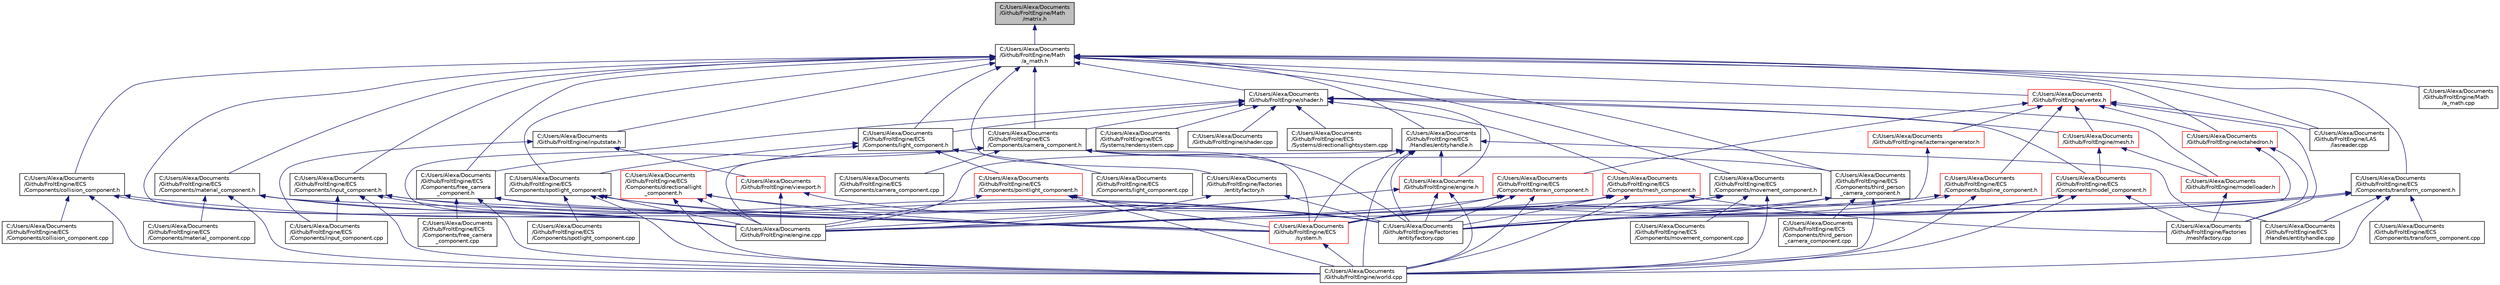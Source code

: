 digraph "C:/Users/Alexa/Documents/Github/FroltEngine/Math/matrix.h"
{
  edge [fontname="Helvetica",fontsize="10",labelfontname="Helvetica",labelfontsize="10"];
  node [fontname="Helvetica",fontsize="10",shape=record];
  Node14 [label="C:/Users/Alexa/Documents\l/Github/FroltEngine/Math\l/matrix.h",height=0.2,width=0.4,color="black", fillcolor="grey75", style="filled", fontcolor="black"];
  Node14 -> Node15 [dir="back",color="midnightblue",fontsize="10",style="solid",fontname="Helvetica"];
  Node15 [label="C:/Users/Alexa/Documents\l/Github/FroltEngine/Math\l/a_math.h",height=0.2,width=0.4,color="black", fillcolor="white", style="filled",URL="$a__math_8h.html"];
  Node15 -> Node16 [dir="back",color="midnightblue",fontsize="10",style="solid",fontname="Helvetica"];
  Node16 [label="C:/Users/Alexa/Documents\l/Github/FroltEngine/ECS\l/Components/camera_component.h",height=0.2,width=0.4,color="black", fillcolor="white", style="filled",URL="$camera__component_8h.html"];
  Node16 -> Node17 [dir="back",color="midnightblue",fontsize="10",style="solid",fontname="Helvetica"];
  Node17 [label="C:/Users/Alexa/Documents\l/Github/FroltEngine/ECS\l/Components/camera_component.cpp",height=0.2,width=0.4,color="black", fillcolor="white", style="filled",URL="$camera__component_8cpp.html"];
  Node16 -> Node18 [dir="back",color="midnightblue",fontsize="10",style="solid",fontname="Helvetica"];
  Node18 [label="C:/Users/Alexa/Documents\l/Github/FroltEngine/ECS\l/Components/free_camera\l_component.h",height=0.2,width=0.4,color="black", fillcolor="white", style="filled",URL="$free__camera__component_8h.html"];
  Node18 -> Node19 [dir="back",color="midnightblue",fontsize="10",style="solid",fontname="Helvetica"];
  Node19 [label="C:/Users/Alexa/Documents\l/Github/FroltEngine/ECS\l/Components/free_camera\l_component.cpp",height=0.2,width=0.4,color="black", fillcolor="white", style="filled",URL="$free__camera__component_8cpp.html"];
  Node18 -> Node20 [dir="back",color="midnightblue",fontsize="10",style="solid",fontname="Helvetica"];
  Node20 [label="C:/Users/Alexa/Documents\l/Github/FroltEngine/ECS\l/system.h",height=0.2,width=0.4,color="red", fillcolor="white", style="filled",URL="$system_8h.html"];
  Node20 -> Node24 [dir="back",color="midnightblue",fontsize="10",style="solid",fontname="Helvetica"];
  Node24 [label="C:/Users/Alexa/Documents\l/Github/FroltEngine/world.cpp",height=0.2,width=0.4,color="black", fillcolor="white", style="filled",URL="$world_8cpp.html"];
  Node18 -> Node49 [dir="back",color="midnightblue",fontsize="10",style="solid",fontname="Helvetica"];
  Node49 [label="C:/Users/Alexa/Documents\l/Github/FroltEngine/Factories\l/entityfactory.cpp",height=0.2,width=0.4,color="black", fillcolor="white", style="filled",URL="$entityfactory_8cpp.html"];
  Node18 -> Node24 [dir="back",color="midnightblue",fontsize="10",style="solid",fontname="Helvetica"];
  Node16 -> Node50 [dir="back",color="midnightblue",fontsize="10",style="solid",fontname="Helvetica"];
  Node50 [label="C:/Users/Alexa/Documents\l/Github/FroltEngine/ECS\l/Components/third_person\l_camera_component.h",height=0.2,width=0.4,color="black", fillcolor="white", style="filled",URL="$third__person__camera__component_8h.html"];
  Node50 -> Node51 [dir="back",color="midnightblue",fontsize="10",style="solid",fontname="Helvetica"];
  Node51 [label="C:/Users/Alexa/Documents\l/Github/FroltEngine/ECS\l/Components/third_person\l_camera_component.cpp",height=0.2,width=0.4,color="black", fillcolor="white", style="filled",URL="$third__person__camera__component_8cpp.html"];
  Node50 -> Node20 [dir="back",color="midnightblue",fontsize="10",style="solid",fontname="Helvetica"];
  Node50 -> Node49 [dir="back",color="midnightblue",fontsize="10",style="solid",fontname="Helvetica"];
  Node50 -> Node24 [dir="back",color="midnightblue",fontsize="10",style="solid",fontname="Helvetica"];
  Node16 -> Node20 [dir="back",color="midnightblue",fontsize="10",style="solid",fontname="Helvetica"];
  Node16 -> Node52 [dir="back",color="midnightblue",fontsize="10",style="solid",fontname="Helvetica"];
  Node52 [label="C:/Users/Alexa/Documents\l/Github/FroltEngine/engine.cpp",height=0.2,width=0.4,color="black", fillcolor="white", style="filled",URL="$engine_8cpp.html"];
  Node16 -> Node49 [dir="back",color="midnightblue",fontsize="10",style="solid",fontname="Helvetica"];
  Node15 -> Node53 [dir="back",color="midnightblue",fontsize="10",style="solid",fontname="Helvetica"];
  Node53 [label="C:/Users/Alexa/Documents\l/Github/FroltEngine/ECS\l/Components/collision_component.h",height=0.2,width=0.4,color="black", fillcolor="white", style="filled",URL="$collision__component_8h.html"];
  Node53 -> Node54 [dir="back",color="midnightblue",fontsize="10",style="solid",fontname="Helvetica"];
  Node54 [label="C:/Users/Alexa/Documents\l/Github/FroltEngine/ECS\l/Components/collision_component.cpp",height=0.2,width=0.4,color="black", fillcolor="white", style="filled",URL="$collision__component_8cpp.html"];
  Node53 -> Node20 [dir="back",color="midnightblue",fontsize="10",style="solid",fontname="Helvetica"];
  Node53 -> Node52 [dir="back",color="midnightblue",fontsize="10",style="solid",fontname="Helvetica"];
  Node53 -> Node24 [dir="back",color="midnightblue",fontsize="10",style="solid",fontname="Helvetica"];
  Node15 -> Node18 [dir="back",color="midnightblue",fontsize="10",style="solid",fontname="Helvetica"];
  Node15 -> Node55 [dir="back",color="midnightblue",fontsize="10",style="solid",fontname="Helvetica"];
  Node55 [label="C:/Users/Alexa/Documents\l/Github/FroltEngine/ECS\l/Components/input_component.h",height=0.2,width=0.4,color="black", fillcolor="white", style="filled",URL="$input__component_8h.html"];
  Node55 -> Node56 [dir="back",color="midnightblue",fontsize="10",style="solid",fontname="Helvetica"];
  Node56 [label="C:/Users/Alexa/Documents\l/Github/FroltEngine/ECS\l/Components/input_component.cpp",height=0.2,width=0.4,color="black", fillcolor="white", style="filled",URL="$input__component_8cpp.html"];
  Node55 -> Node20 [dir="back",color="midnightblue",fontsize="10",style="solid",fontname="Helvetica"];
  Node55 -> Node52 [dir="back",color="midnightblue",fontsize="10",style="solid",fontname="Helvetica"];
  Node55 -> Node49 [dir="back",color="midnightblue",fontsize="10",style="solid",fontname="Helvetica"];
  Node55 -> Node24 [dir="back",color="midnightblue",fontsize="10",style="solid",fontname="Helvetica"];
  Node15 -> Node57 [dir="back",color="midnightblue",fontsize="10",style="solid",fontname="Helvetica"];
  Node57 [label="C:/Users/Alexa/Documents\l/Github/FroltEngine/ECS\l/Components/light_component.h",height=0.2,width=0.4,color="black", fillcolor="white", style="filled",URL="$light__component_8h.html"];
  Node57 -> Node58 [dir="back",color="midnightblue",fontsize="10",style="solid",fontname="Helvetica"];
  Node58 [label="C:/Users/Alexa/Documents\l/Github/FroltEngine/ECS\l/Components/directionallight\l_component.h",height=0.2,width=0.4,color="red", fillcolor="white", style="filled",URL="$directionallight__component_8h.html"];
  Node58 -> Node20 [dir="back",color="midnightblue",fontsize="10",style="solid",fontname="Helvetica"];
  Node58 -> Node52 [dir="back",color="midnightblue",fontsize="10",style="solid",fontname="Helvetica"];
  Node58 -> Node49 [dir="back",color="midnightblue",fontsize="10",style="solid",fontname="Helvetica"];
  Node58 -> Node24 [dir="back",color="midnightblue",fontsize="10",style="solid",fontname="Helvetica"];
  Node57 -> Node60 [dir="back",color="midnightblue",fontsize="10",style="solid",fontname="Helvetica"];
  Node60 [label="C:/Users/Alexa/Documents\l/Github/FroltEngine/ECS\l/Components/light_component.cpp",height=0.2,width=0.4,color="black", fillcolor="white", style="filled",URL="$light__component_8cpp.html"];
  Node57 -> Node61 [dir="back",color="midnightblue",fontsize="10",style="solid",fontname="Helvetica"];
  Node61 [label="C:/Users/Alexa/Documents\l/Github/FroltEngine/ECS\l/Components/pointlight_component.h",height=0.2,width=0.4,color="red", fillcolor="white", style="filled",URL="$pointlight__component_8h.html"];
  Node61 -> Node20 [dir="back",color="midnightblue",fontsize="10",style="solid",fontname="Helvetica"];
  Node61 -> Node52 [dir="back",color="midnightblue",fontsize="10",style="solid",fontname="Helvetica"];
  Node61 -> Node49 [dir="back",color="midnightblue",fontsize="10",style="solid",fontname="Helvetica"];
  Node61 -> Node24 [dir="back",color="midnightblue",fontsize="10",style="solid",fontname="Helvetica"];
  Node57 -> Node63 [dir="back",color="midnightblue",fontsize="10",style="solid",fontname="Helvetica"];
  Node63 [label="C:/Users/Alexa/Documents\l/Github/FroltEngine/ECS\l/Components/spotlight_component.h",height=0.2,width=0.4,color="black", fillcolor="white", style="filled",URL="$spotlight__component_8h.html"];
  Node63 -> Node64 [dir="back",color="midnightblue",fontsize="10",style="solid",fontname="Helvetica"];
  Node64 [label="C:/Users/Alexa/Documents\l/Github/FroltEngine/ECS\l/Components/spotlight_component.cpp",height=0.2,width=0.4,color="black", fillcolor="white", style="filled",URL="$spotlight__component_8cpp.html"];
  Node63 -> Node20 [dir="back",color="midnightblue",fontsize="10",style="solid",fontname="Helvetica"];
  Node63 -> Node52 [dir="back",color="midnightblue",fontsize="10",style="solid",fontname="Helvetica"];
  Node63 -> Node49 [dir="back",color="midnightblue",fontsize="10",style="solid",fontname="Helvetica"];
  Node63 -> Node24 [dir="back",color="midnightblue",fontsize="10",style="solid",fontname="Helvetica"];
  Node15 -> Node65 [dir="back",color="midnightblue",fontsize="10",style="solid",fontname="Helvetica"];
  Node65 [label="C:/Users/Alexa/Documents\l/Github/FroltEngine/ECS\l/Components/material_component.h",height=0.2,width=0.4,color="black", fillcolor="white", style="filled",URL="$material__component_8h.html"];
  Node65 -> Node66 [dir="back",color="midnightblue",fontsize="10",style="solid",fontname="Helvetica"];
  Node66 [label="C:/Users/Alexa/Documents\l/Github/FroltEngine/ECS\l/Components/material_component.cpp",height=0.2,width=0.4,color="black", fillcolor="white", style="filled",URL="$material__component_8cpp.html"];
  Node65 -> Node20 [dir="back",color="midnightblue",fontsize="10",style="solid",fontname="Helvetica"];
  Node65 -> Node52 [dir="back",color="midnightblue",fontsize="10",style="solid",fontname="Helvetica"];
  Node65 -> Node49 [dir="back",color="midnightblue",fontsize="10",style="solid",fontname="Helvetica"];
  Node65 -> Node24 [dir="back",color="midnightblue",fontsize="10",style="solid",fontname="Helvetica"];
  Node15 -> Node67 [dir="back",color="midnightblue",fontsize="10",style="solid",fontname="Helvetica"];
  Node67 [label="C:/Users/Alexa/Documents\l/Github/FroltEngine/ECS\l/Components/movement_component.h",height=0.2,width=0.4,color="black", fillcolor="white", style="filled",URL="$movement__component_8h.html"];
  Node67 -> Node68 [dir="back",color="midnightblue",fontsize="10",style="solid",fontname="Helvetica"];
  Node68 [label="C:/Users/Alexa/Documents\l/Github/FroltEngine/ECS\l/Components/movement_component.cpp",height=0.2,width=0.4,color="black", fillcolor="white", style="filled",URL="$movement__component_8cpp.html"];
  Node67 -> Node20 [dir="back",color="midnightblue",fontsize="10",style="solid",fontname="Helvetica"];
  Node67 -> Node52 [dir="back",color="midnightblue",fontsize="10",style="solid",fontname="Helvetica"];
  Node67 -> Node49 [dir="back",color="midnightblue",fontsize="10",style="solid",fontname="Helvetica"];
  Node67 -> Node24 [dir="back",color="midnightblue",fontsize="10",style="solid",fontname="Helvetica"];
  Node15 -> Node63 [dir="back",color="midnightblue",fontsize="10",style="solid",fontname="Helvetica"];
  Node15 -> Node50 [dir="back",color="midnightblue",fontsize="10",style="solid",fontname="Helvetica"];
  Node15 -> Node69 [dir="back",color="midnightblue",fontsize="10",style="solid",fontname="Helvetica"];
  Node69 [label="C:/Users/Alexa/Documents\l/Github/FroltEngine/ECS\l/Components/transform_component.h",height=0.2,width=0.4,color="black", fillcolor="white", style="filled",URL="$transform__component_8h.html"];
  Node69 -> Node70 [dir="back",color="midnightblue",fontsize="10",style="solid",fontname="Helvetica"];
  Node70 [label="C:/Users/Alexa/Documents\l/Github/FroltEngine/ECS\l/Components/transform_component.cpp",height=0.2,width=0.4,color="black", fillcolor="white", style="filled",URL="$transform__component_8cpp.html"];
  Node69 -> Node71 [dir="back",color="midnightblue",fontsize="10",style="solid",fontname="Helvetica"];
  Node71 [label="C:/Users/Alexa/Documents\l/Github/FroltEngine/ECS\l/Handles/entityhandle.cpp",height=0.2,width=0.4,color="black", fillcolor="white", style="filled",URL="$entityhandle_8cpp.html"];
  Node69 -> Node20 [dir="back",color="midnightblue",fontsize="10",style="solid",fontname="Helvetica"];
  Node69 -> Node52 [dir="back",color="midnightblue",fontsize="10",style="solid",fontname="Helvetica"];
  Node69 -> Node49 [dir="back",color="midnightblue",fontsize="10",style="solid",fontname="Helvetica"];
  Node69 -> Node24 [dir="back",color="midnightblue",fontsize="10",style="solid",fontname="Helvetica"];
  Node15 -> Node72 [dir="back",color="midnightblue",fontsize="10",style="solid",fontname="Helvetica"];
  Node72 [label="C:/Users/Alexa/Documents\l/Github/FroltEngine/ECS\l/Handles/entityhandle.h",height=0.2,width=0.4,color="black", fillcolor="white", style="filled",URL="$entityhandle_8h.html"];
  Node72 -> Node71 [dir="back",color="midnightblue",fontsize="10",style="solid",fontname="Helvetica"];
  Node72 -> Node20 [dir="back",color="midnightblue",fontsize="10",style="solid",fontname="Helvetica"];
  Node72 -> Node73 [dir="back",color="midnightblue",fontsize="10",style="solid",fontname="Helvetica"];
  Node73 [label="C:/Users/Alexa/Documents\l/Github/FroltEngine/engine.h",height=0.2,width=0.4,color="red", fillcolor="white", style="filled",URL="$engine_8h.html"];
  Node73 -> Node52 [dir="back",color="midnightblue",fontsize="10",style="solid",fontname="Helvetica"];
  Node73 -> Node49 [dir="back",color="midnightblue",fontsize="10",style="solid",fontname="Helvetica"];
  Node73 -> Node24 [dir="back",color="midnightblue",fontsize="10",style="solid",fontname="Helvetica"];
  Node72 -> Node52 [dir="back",color="midnightblue",fontsize="10",style="solid",fontname="Helvetica"];
  Node72 -> Node49 [dir="back",color="midnightblue",fontsize="10",style="solid",fontname="Helvetica"];
  Node72 -> Node24 [dir="back",color="midnightblue",fontsize="10",style="solid",fontname="Helvetica"];
  Node15 -> Node76 [dir="back",color="midnightblue",fontsize="10",style="solid",fontname="Helvetica"];
  Node76 [label="C:/Users/Alexa/Documents\l/Github/FroltEngine/shader.h",height=0.2,width=0.4,color="black", fillcolor="white", style="filled",URL="$shader_8h.html"];
  Node76 -> Node16 [dir="back",color="midnightblue",fontsize="10",style="solid",fontname="Helvetica"];
  Node76 -> Node57 [dir="back",color="midnightblue",fontsize="10",style="solid",fontname="Helvetica"];
  Node76 -> Node77 [dir="back",color="midnightblue",fontsize="10",style="solid",fontname="Helvetica"];
  Node77 [label="C:/Users/Alexa/Documents\l/Github/FroltEngine/ECS\l/Components/mesh_component.h",height=0.2,width=0.4,color="red", fillcolor="white", style="filled",URL="$mesh__component_8h.html"];
  Node77 -> Node20 [dir="back",color="midnightblue",fontsize="10",style="solid",fontname="Helvetica"];
  Node77 -> Node52 [dir="back",color="midnightblue",fontsize="10",style="solid",fontname="Helvetica"];
  Node77 -> Node49 [dir="back",color="midnightblue",fontsize="10",style="solid",fontname="Helvetica"];
  Node77 -> Node79 [dir="back",color="midnightblue",fontsize="10",style="solid",fontname="Helvetica"];
  Node79 [label="C:/Users/Alexa/Documents\l/Github/FroltEngine/Factories\l/meshfactory.cpp",height=0.2,width=0.4,color="black", fillcolor="white", style="filled",URL="$meshfactory_8cpp.html"];
  Node77 -> Node24 [dir="back",color="midnightblue",fontsize="10",style="solid",fontname="Helvetica"];
  Node76 -> Node80 [dir="back",color="midnightblue",fontsize="10",style="solid",fontname="Helvetica"];
  Node80 [label="C:/Users/Alexa/Documents\l/Github/FroltEngine/ECS\l/Components/model_component.h",height=0.2,width=0.4,color="red", fillcolor="white", style="filled",URL="$model__component_8h.html"];
  Node80 -> Node20 [dir="back",color="midnightblue",fontsize="10",style="solid",fontname="Helvetica"];
  Node80 -> Node49 [dir="back",color="midnightblue",fontsize="10",style="solid",fontname="Helvetica"];
  Node80 -> Node79 [dir="back",color="midnightblue",fontsize="10",style="solid",fontname="Helvetica"];
  Node80 -> Node24 [dir="back",color="midnightblue",fontsize="10",style="solid",fontname="Helvetica"];
  Node76 -> Node30 [dir="back",color="midnightblue",fontsize="10",style="solid",fontname="Helvetica"];
  Node30 [label="C:/Users/Alexa/Documents\l/Github/FroltEngine/ECS\l/Systems/directionallightsystem.cpp",height=0.2,width=0.4,color="black", fillcolor="white", style="filled",URL="$directionallightsystem_8cpp.html"];
  Node76 -> Node44 [dir="back",color="midnightblue",fontsize="10",style="solid",fontname="Helvetica"];
  Node44 [label="C:/Users/Alexa/Documents\l/Github/FroltEngine/ECS\l/Systems/rendersystem.cpp",height=0.2,width=0.4,color="black", fillcolor="white", style="filled",URL="$rendersystem_8cpp.html"];
  Node76 -> Node73 [dir="back",color="midnightblue",fontsize="10",style="solid",fontname="Helvetica"];
  Node76 -> Node52 [dir="back",color="midnightblue",fontsize="10",style="solid",fontname="Helvetica"];
  Node76 -> Node82 [dir="back",color="midnightblue",fontsize="10",style="solid",fontname="Helvetica"];
  Node82 [label="C:/Users/Alexa/Documents\l/Github/FroltEngine/mesh.h",height=0.2,width=0.4,color="red", fillcolor="white", style="filled",URL="$mesh_8h.html"];
  Node82 -> Node80 [dir="back",color="midnightblue",fontsize="10",style="solid",fontname="Helvetica"];
  Node82 -> Node84 [dir="back",color="midnightblue",fontsize="10",style="solid",fontname="Helvetica"];
  Node84 [label="C:/Users/Alexa/Documents\l/Github/FroltEngine/modelloader.h",height=0.2,width=0.4,color="red", fillcolor="white", style="filled",URL="$modelloader_8h.html"];
  Node84 -> Node79 [dir="back",color="midnightblue",fontsize="10",style="solid",fontname="Helvetica"];
  Node76 -> Node84 [dir="back",color="midnightblue",fontsize="10",style="solid",fontname="Helvetica"];
  Node76 -> Node86 [dir="back",color="midnightblue",fontsize="10",style="solid",fontname="Helvetica"];
  Node86 [label="C:/Users/Alexa/Documents\l/Github/FroltEngine/shader.cpp",height=0.2,width=0.4,color="black", fillcolor="white", style="filled",URL="$shader_8cpp.html"];
  Node15 -> Node87 [dir="back",color="midnightblue",fontsize="10",style="solid",fontname="Helvetica"];
  Node87 [label="C:/Users/Alexa/Documents\l/Github/FroltEngine/inputstate.h",height=0.2,width=0.4,color="black", fillcolor="white", style="filled",URL="$inputstate_8h.html"];
  Node87 -> Node56 [dir="back",color="midnightblue",fontsize="10",style="solid",fontname="Helvetica"];
  Node87 -> Node88 [dir="back",color="midnightblue",fontsize="10",style="solid",fontname="Helvetica"];
  Node88 [label="C:/Users/Alexa/Documents\l/Github/FroltEngine/viewport.h",height=0.2,width=0.4,color="red", fillcolor="white", style="filled",URL="$viewport_8h.html"];
  Node88 -> Node52 [dir="back",color="midnightblue",fontsize="10",style="solid",fontname="Helvetica"];
  Node88 -> Node49 [dir="back",color="midnightblue",fontsize="10",style="solid",fontname="Helvetica"];
  Node15 -> Node52 [dir="back",color="midnightblue",fontsize="10",style="solid",fontname="Helvetica"];
  Node15 -> Node90 [dir="back",color="midnightblue",fontsize="10",style="solid",fontname="Helvetica"];
  Node90 [label="C:/Users/Alexa/Documents\l/Github/FroltEngine/Factories\l/entityfactory.h",height=0.2,width=0.4,color="black", fillcolor="white", style="filled",URL="$entityfactory_8h.html"];
  Node90 -> Node52 [dir="back",color="midnightblue",fontsize="10",style="solid",fontname="Helvetica"];
  Node90 -> Node49 [dir="back",color="midnightblue",fontsize="10",style="solid",fontname="Helvetica"];
  Node15 -> Node91 [dir="back",color="midnightblue",fontsize="10",style="solid",fontname="Helvetica"];
  Node91 [label="C:/Users/Alexa/Documents\l/Github/FroltEngine/LAS\l/lasreader.cpp",height=0.2,width=0.4,color="black", fillcolor="white", style="filled",URL="$lasreader_8cpp.html"];
  Node15 -> Node92 [dir="back",color="midnightblue",fontsize="10",style="solid",fontname="Helvetica"];
  Node92 [label="C:/Users/Alexa/Documents\l/Github/FroltEngine/vertex.h",height=0.2,width=0.4,color="red", fillcolor="white", style="filled",URL="$vertex_8h.html"];
  Node92 -> Node93 [dir="back",color="midnightblue",fontsize="10",style="solid",fontname="Helvetica"];
  Node93 [label="C:/Users/Alexa/Documents\l/Github/FroltEngine/ECS\l/Components/bspline_component.h",height=0.2,width=0.4,color="red", fillcolor="white", style="filled",URL="$bspline__component_8h.html"];
  Node93 -> Node20 [dir="back",color="midnightblue",fontsize="10",style="solid",fontname="Helvetica"];
  Node93 -> Node49 [dir="back",color="midnightblue",fontsize="10",style="solid",fontname="Helvetica"];
  Node93 -> Node24 [dir="back",color="midnightblue",fontsize="10",style="solid",fontname="Helvetica"];
  Node92 -> Node95 [dir="back",color="midnightblue",fontsize="10",style="solid",fontname="Helvetica"];
  Node95 [label="C:/Users/Alexa/Documents\l/Github/FroltEngine/ECS\l/Components/terrain_component.h",height=0.2,width=0.4,color="red", fillcolor="white", style="filled",URL="$terrain__component_8h.html"];
  Node95 -> Node20 [dir="back",color="midnightblue",fontsize="10",style="solid",fontname="Helvetica"];
  Node95 -> Node52 [dir="back",color="midnightblue",fontsize="10",style="solid",fontname="Helvetica"];
  Node95 -> Node49 [dir="back",color="midnightblue",fontsize="10",style="solid",fontname="Helvetica"];
  Node95 -> Node24 [dir="back",color="midnightblue",fontsize="10",style="solid",fontname="Helvetica"];
  Node92 -> Node79 [dir="back",color="midnightblue",fontsize="10",style="solid",fontname="Helvetica"];
  Node92 -> Node91 [dir="back",color="midnightblue",fontsize="10",style="solid",fontname="Helvetica"];
  Node92 -> Node97 [dir="back",color="midnightblue",fontsize="10",style="solid",fontname="Helvetica"];
  Node97 [label="C:/Users/Alexa/Documents\l/Github/FroltEngine/lazterraingenerator.h",height=0.2,width=0.4,color="red", fillcolor="white", style="filled",URL="$lazterraingenerator_8h.html"];
  Node97 -> Node49 [dir="back",color="midnightblue",fontsize="10",style="solid",fontname="Helvetica"];
  Node92 -> Node82 [dir="back",color="midnightblue",fontsize="10",style="solid",fontname="Helvetica"];
  Node92 -> Node101 [dir="back",color="midnightblue",fontsize="10",style="solid",fontname="Helvetica"];
  Node101 [label="C:/Users/Alexa/Documents\l/Github/FroltEngine/octahedron.h",height=0.2,width=0.4,color="red", fillcolor="white", style="filled",URL="$octahedron_8h.html"];
  Node101 -> Node49 [dir="back",color="midnightblue",fontsize="10",style="solid",fontname="Helvetica"];
  Node101 -> Node79 [dir="back",color="midnightblue",fontsize="10",style="solid",fontname="Helvetica"];
  Node15 -> Node104 [dir="back",color="midnightblue",fontsize="10",style="solid",fontname="Helvetica"];
  Node104 [label="C:/Users/Alexa/Documents\l/Github/FroltEngine/Math\l/a_math.cpp",height=0.2,width=0.4,color="black", fillcolor="white", style="filled",URL="$a__math_8cpp.html"];
  Node15 -> Node101 [dir="back",color="midnightblue",fontsize="10",style="solid",fontname="Helvetica"];
}
